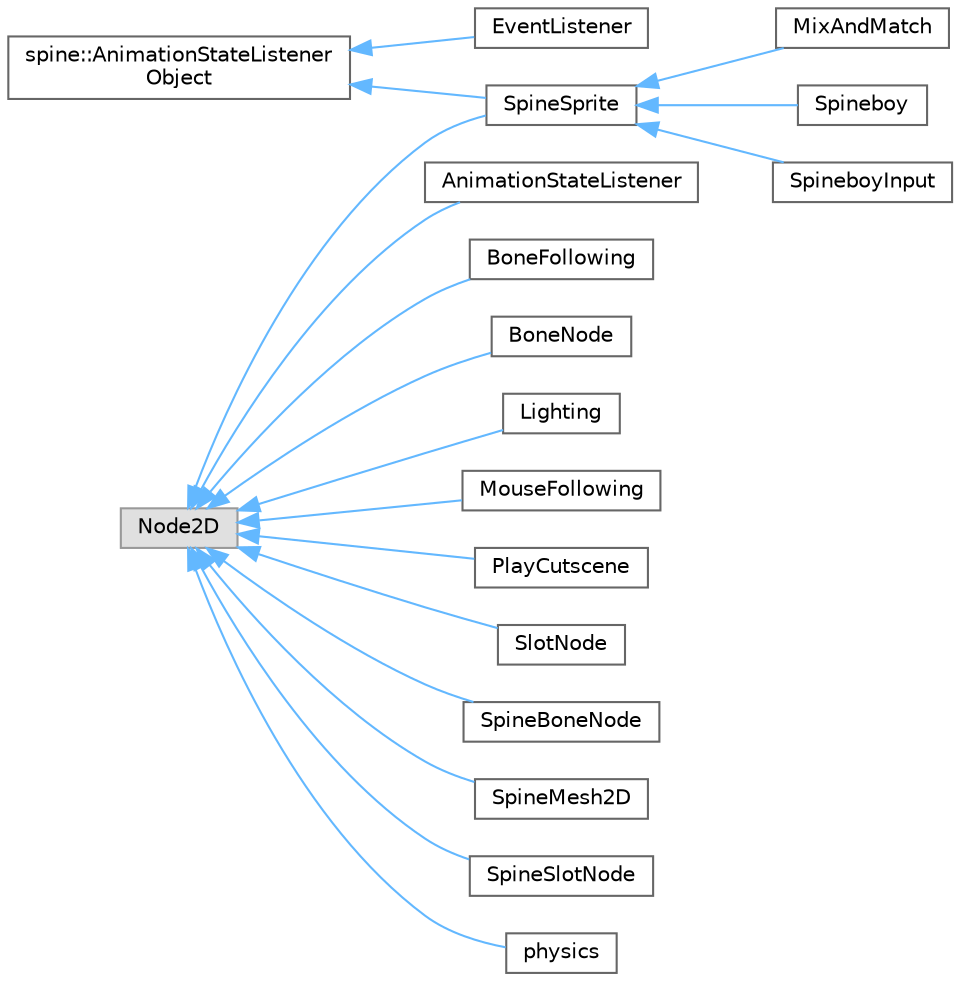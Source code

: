 digraph "类继承关系图"
{
 // LATEX_PDF_SIZE
  bgcolor="transparent";
  edge [fontname=Helvetica,fontsize=10,labelfontname=Helvetica,labelfontsize=10];
  node [fontname=Helvetica,fontsize=10,shape=box,height=0.2,width=0.4];
  rankdir="LR";
  Node0 [id="Node000000",label="spine::AnimationStateListener\lObject",height=0.2,width=0.4,color="grey40", fillcolor="white", style="filled",URL="$classspine_1_1_animation_state_listener_object.html",tooltip="Abstract class to inherit from to create a callback object"];
  Node0 -> Node1 [id="edge6322_Node000000_Node000001",dir="back",color="steelblue1",style="solid",tooltip=" "];
  Node1 [id="Node000001",label="EventListener",height=0.2,width=0.4,color="grey40", fillcolor="white", style="filled",URL="$struct_event_listener.html",tooltip=" "];
  Node0 -> Node2 [id="edge6323_Node000000_Node000002",dir="back",color="steelblue1",style="solid",tooltip=" "];
  Node2 [id="Node000002",label="SpineSprite",height=0.2,width=0.4,color="grey40", fillcolor="white", style="filled",URL="$class_spine_sprite.html",tooltip=" "];
  Node2 -> Node3 [id="edge6324_Node000002_Node000003",dir="back",color="steelblue1",style="solid",tooltip=" "];
  Node3 [id="Node000003",label="MixAndMatch",height=0.2,width=0.4,color="grey40", fillcolor="white", style="filled",URL="$class_mix_and_match.html",tooltip=" "];
  Node2 -> Node4 [id="edge6325_Node000002_Node000004",dir="back",color="steelblue1",style="solid",tooltip=" "];
  Node4 [id="Node000004",label="Spineboy",height=0.2,width=0.4,color="grey40", fillcolor="white", style="filled",URL="$class_spineboy.html",tooltip=" "];
  Node2 -> Node5 [id="edge6326_Node000002_Node000005",dir="back",color="steelblue1",style="solid",tooltip=" "];
  Node5 [id="Node000005",label="SpineboyInput",height=0.2,width=0.4,color="grey40", fillcolor="white", style="filled",URL="$class_spineboy_input.html",tooltip=" "];
  Node6 [id="Node000006",label="Node2D",height=0.2,width=0.4,color="grey60", fillcolor="#E0E0E0", style="filled",tooltip=" "];
  Node6 -> Node7 [id="edge6327_Node000006_Node000007",dir="back",color="steelblue1",style="solid",tooltip=" "];
  Node7 [id="Node000007",label="AnimationStateListener",height=0.2,width=0.4,color="grey40", fillcolor="white", style="filled",URL="$class_animation_state_listener.html",tooltip=" "];
  Node6 -> Node8 [id="edge6328_Node000006_Node000008",dir="back",color="steelblue1",style="solid",tooltip=" "];
  Node8 [id="Node000008",label="BoneFollowing",height=0.2,width=0.4,color="grey40", fillcolor="white", style="filled",URL="$class_bone_following.html",tooltip=" "];
  Node6 -> Node9 [id="edge6329_Node000006_Node000009",dir="back",color="steelblue1",style="solid",tooltip=" "];
  Node9 [id="Node000009",label="BoneNode",height=0.2,width=0.4,color="grey40", fillcolor="white", style="filled",URL="$class_bone_node.html",tooltip=" "];
  Node6 -> Node10 [id="edge6330_Node000006_Node000010",dir="back",color="steelblue1",style="solid",tooltip=" "];
  Node10 [id="Node000010",label="Lighting",height=0.2,width=0.4,color="grey40", fillcolor="white", style="filled",URL="$class_lighting.html",tooltip=" "];
  Node6 -> Node11 [id="edge6331_Node000006_Node000011",dir="back",color="steelblue1",style="solid",tooltip=" "];
  Node11 [id="Node000011",label="MouseFollowing",height=0.2,width=0.4,color="grey40", fillcolor="white", style="filled",URL="$class_mouse_following.html",tooltip=" "];
  Node6 -> Node12 [id="edge6332_Node000006_Node000012",dir="back",color="steelblue1",style="solid",tooltip=" "];
  Node12 [id="Node000012",label="PlayCutscene",height=0.2,width=0.4,color="grey40", fillcolor="white", style="filled",URL="$class_play_cutscene.html",tooltip=" "];
  Node6 -> Node13 [id="edge6333_Node000006_Node000013",dir="back",color="steelblue1",style="solid",tooltip=" "];
  Node13 [id="Node000013",label="SlotNode",height=0.2,width=0.4,color="grey40", fillcolor="white", style="filled",URL="$class_slot_node.html",tooltip=" "];
  Node6 -> Node14 [id="edge6334_Node000006_Node000014",dir="back",color="steelblue1",style="solid",tooltip=" "];
  Node14 [id="Node000014",label="SpineBoneNode",height=0.2,width=0.4,color="grey40", fillcolor="white", style="filled",URL="$class_spine_bone_node.html",tooltip=" "];
  Node6 -> Node15 [id="edge6335_Node000006_Node000015",dir="back",color="steelblue1",style="solid",tooltip=" "];
  Node15 [id="Node000015",label="SpineMesh2D",height=0.2,width=0.4,color="grey40", fillcolor="white", style="filled",URL="$class_spine_mesh2_d.html",tooltip=" "];
  Node6 -> Node16 [id="edge6336_Node000006_Node000016",dir="back",color="steelblue1",style="solid",tooltip=" "];
  Node16 [id="Node000016",label="SpineSlotNode",height=0.2,width=0.4,color="grey40", fillcolor="white", style="filled",URL="$class_spine_slot_node.html",tooltip=" "];
  Node6 -> Node2 [id="edge6337_Node000006_Node000002",dir="back",color="steelblue1",style="solid",tooltip=" "];
  Node6 -> Node17 [id="edge6338_Node000006_Node000017",dir="back",color="steelblue1",style="solid",tooltip=" "];
  Node17 [id="Node000017",label="physics",height=0.2,width=0.4,color="grey40", fillcolor="white", style="filled",URL="$classphysics.html",tooltip=" "];
}
